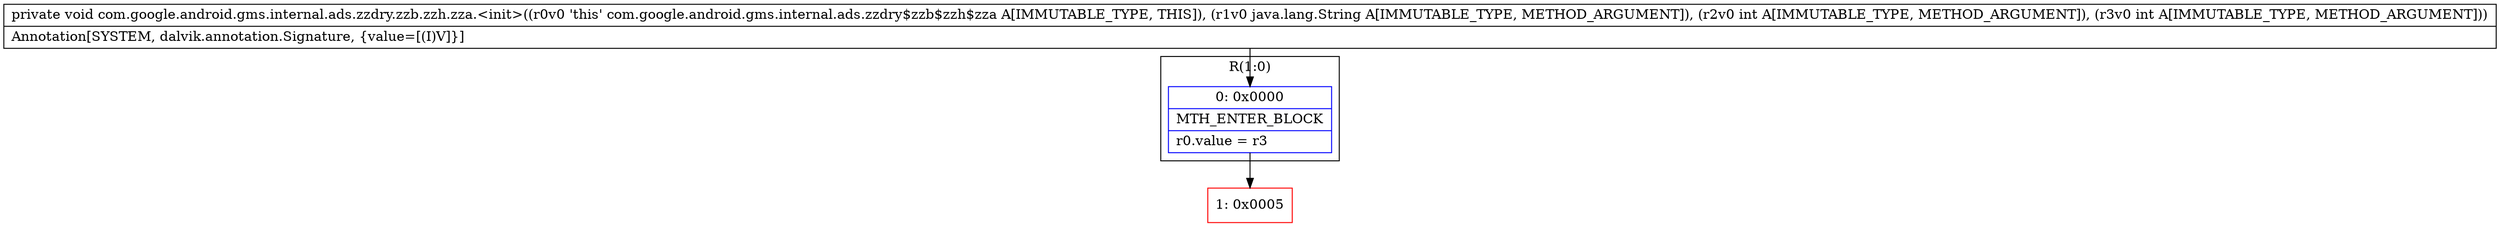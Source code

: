 digraph "CFG forcom.google.android.gms.internal.ads.zzdry.zzb.zzh.zza.\<init\>(Ljava\/lang\/String;II)V" {
subgraph cluster_Region_1410182061 {
label = "R(1:0)";
node [shape=record,color=blue];
Node_0 [shape=record,label="{0\:\ 0x0000|MTH_ENTER_BLOCK\l|r0.value = r3\l}"];
}
Node_1 [shape=record,color=red,label="{1\:\ 0x0005}"];
MethodNode[shape=record,label="{private void com.google.android.gms.internal.ads.zzdry.zzb.zzh.zza.\<init\>((r0v0 'this' com.google.android.gms.internal.ads.zzdry$zzb$zzh$zza A[IMMUTABLE_TYPE, THIS]), (r1v0 java.lang.String A[IMMUTABLE_TYPE, METHOD_ARGUMENT]), (r2v0 int A[IMMUTABLE_TYPE, METHOD_ARGUMENT]), (r3v0 int A[IMMUTABLE_TYPE, METHOD_ARGUMENT]))  | Annotation[SYSTEM, dalvik.annotation.Signature, \{value=[(I)V]\}]\l}"];
MethodNode -> Node_0;
Node_0 -> Node_1;
}

